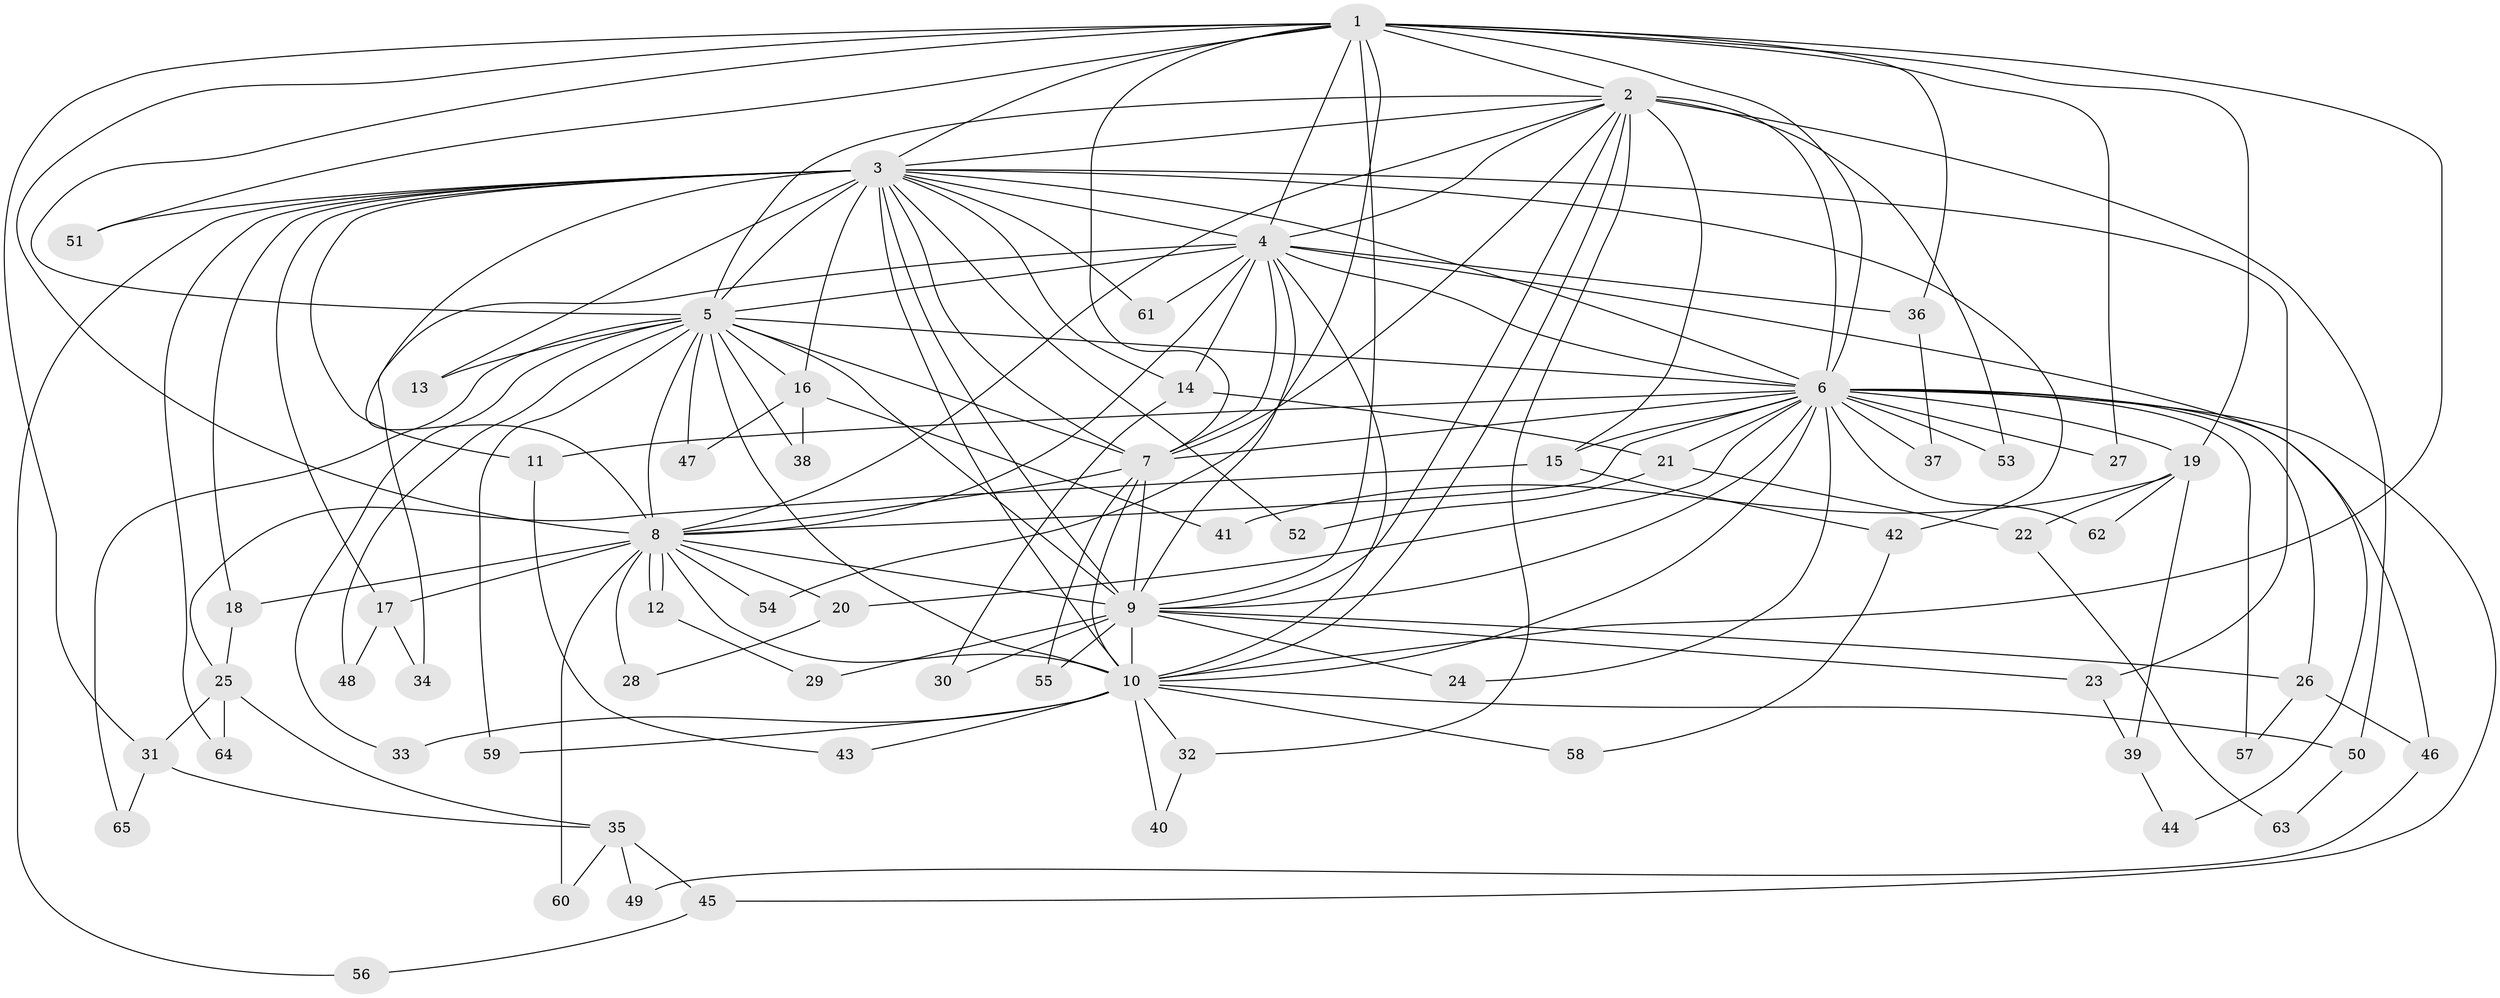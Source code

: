 // Generated by graph-tools (version 1.1) at 2025/11/02/27/25 16:11:01]
// undirected, 65 vertices, 155 edges
graph export_dot {
graph [start="1"]
  node [color=gray90,style=filled];
  1;
  2;
  3;
  4;
  5;
  6;
  7;
  8;
  9;
  10;
  11;
  12;
  13;
  14;
  15;
  16;
  17;
  18;
  19;
  20;
  21;
  22;
  23;
  24;
  25;
  26;
  27;
  28;
  29;
  30;
  31;
  32;
  33;
  34;
  35;
  36;
  37;
  38;
  39;
  40;
  41;
  42;
  43;
  44;
  45;
  46;
  47;
  48;
  49;
  50;
  51;
  52;
  53;
  54;
  55;
  56;
  57;
  58;
  59;
  60;
  61;
  62;
  63;
  64;
  65;
  1 -- 2;
  1 -- 3;
  1 -- 4;
  1 -- 5;
  1 -- 6;
  1 -- 7;
  1 -- 8;
  1 -- 9;
  1 -- 10;
  1 -- 19;
  1 -- 27;
  1 -- 31;
  1 -- 36;
  1 -- 51;
  1 -- 54;
  2 -- 3;
  2 -- 4;
  2 -- 5;
  2 -- 6;
  2 -- 7;
  2 -- 8;
  2 -- 9;
  2 -- 10;
  2 -- 15;
  2 -- 32;
  2 -- 50;
  2 -- 53;
  3 -- 4;
  3 -- 5;
  3 -- 6;
  3 -- 7;
  3 -- 8;
  3 -- 9;
  3 -- 10;
  3 -- 11;
  3 -- 13;
  3 -- 14;
  3 -- 16;
  3 -- 17;
  3 -- 18;
  3 -- 23;
  3 -- 42;
  3 -- 51;
  3 -- 52;
  3 -- 56;
  3 -- 61;
  3 -- 64;
  4 -- 5;
  4 -- 6;
  4 -- 7;
  4 -- 8;
  4 -- 9;
  4 -- 10;
  4 -- 14;
  4 -- 34;
  4 -- 36;
  4 -- 44;
  4 -- 61;
  5 -- 6;
  5 -- 7;
  5 -- 8;
  5 -- 9;
  5 -- 10;
  5 -- 13;
  5 -- 16;
  5 -- 33;
  5 -- 38;
  5 -- 47;
  5 -- 48;
  5 -- 59;
  5 -- 65;
  6 -- 7;
  6 -- 8;
  6 -- 9;
  6 -- 10;
  6 -- 11;
  6 -- 15;
  6 -- 19;
  6 -- 20;
  6 -- 21;
  6 -- 24;
  6 -- 26;
  6 -- 27;
  6 -- 37;
  6 -- 45;
  6 -- 46;
  6 -- 53;
  6 -- 57;
  6 -- 62;
  7 -- 8;
  7 -- 9;
  7 -- 10;
  7 -- 55;
  8 -- 9;
  8 -- 10;
  8 -- 12;
  8 -- 12;
  8 -- 17;
  8 -- 18;
  8 -- 20;
  8 -- 28;
  8 -- 54;
  8 -- 60;
  9 -- 10;
  9 -- 23;
  9 -- 24;
  9 -- 26;
  9 -- 29;
  9 -- 30;
  9 -- 55;
  10 -- 32;
  10 -- 33;
  10 -- 40;
  10 -- 43;
  10 -- 50;
  10 -- 58;
  10 -- 59;
  11 -- 43;
  12 -- 29;
  14 -- 21;
  14 -- 30;
  15 -- 25;
  15 -- 42;
  16 -- 38;
  16 -- 41;
  16 -- 47;
  17 -- 34;
  17 -- 48;
  18 -- 25;
  19 -- 22;
  19 -- 39;
  19 -- 41;
  19 -- 62;
  20 -- 28;
  21 -- 22;
  21 -- 52;
  22 -- 63;
  23 -- 39;
  25 -- 31;
  25 -- 35;
  25 -- 64;
  26 -- 46;
  26 -- 57;
  31 -- 35;
  31 -- 65;
  32 -- 40;
  35 -- 45;
  35 -- 49;
  35 -- 60;
  36 -- 37;
  39 -- 44;
  42 -- 58;
  45 -- 56;
  46 -- 49;
  50 -- 63;
}
